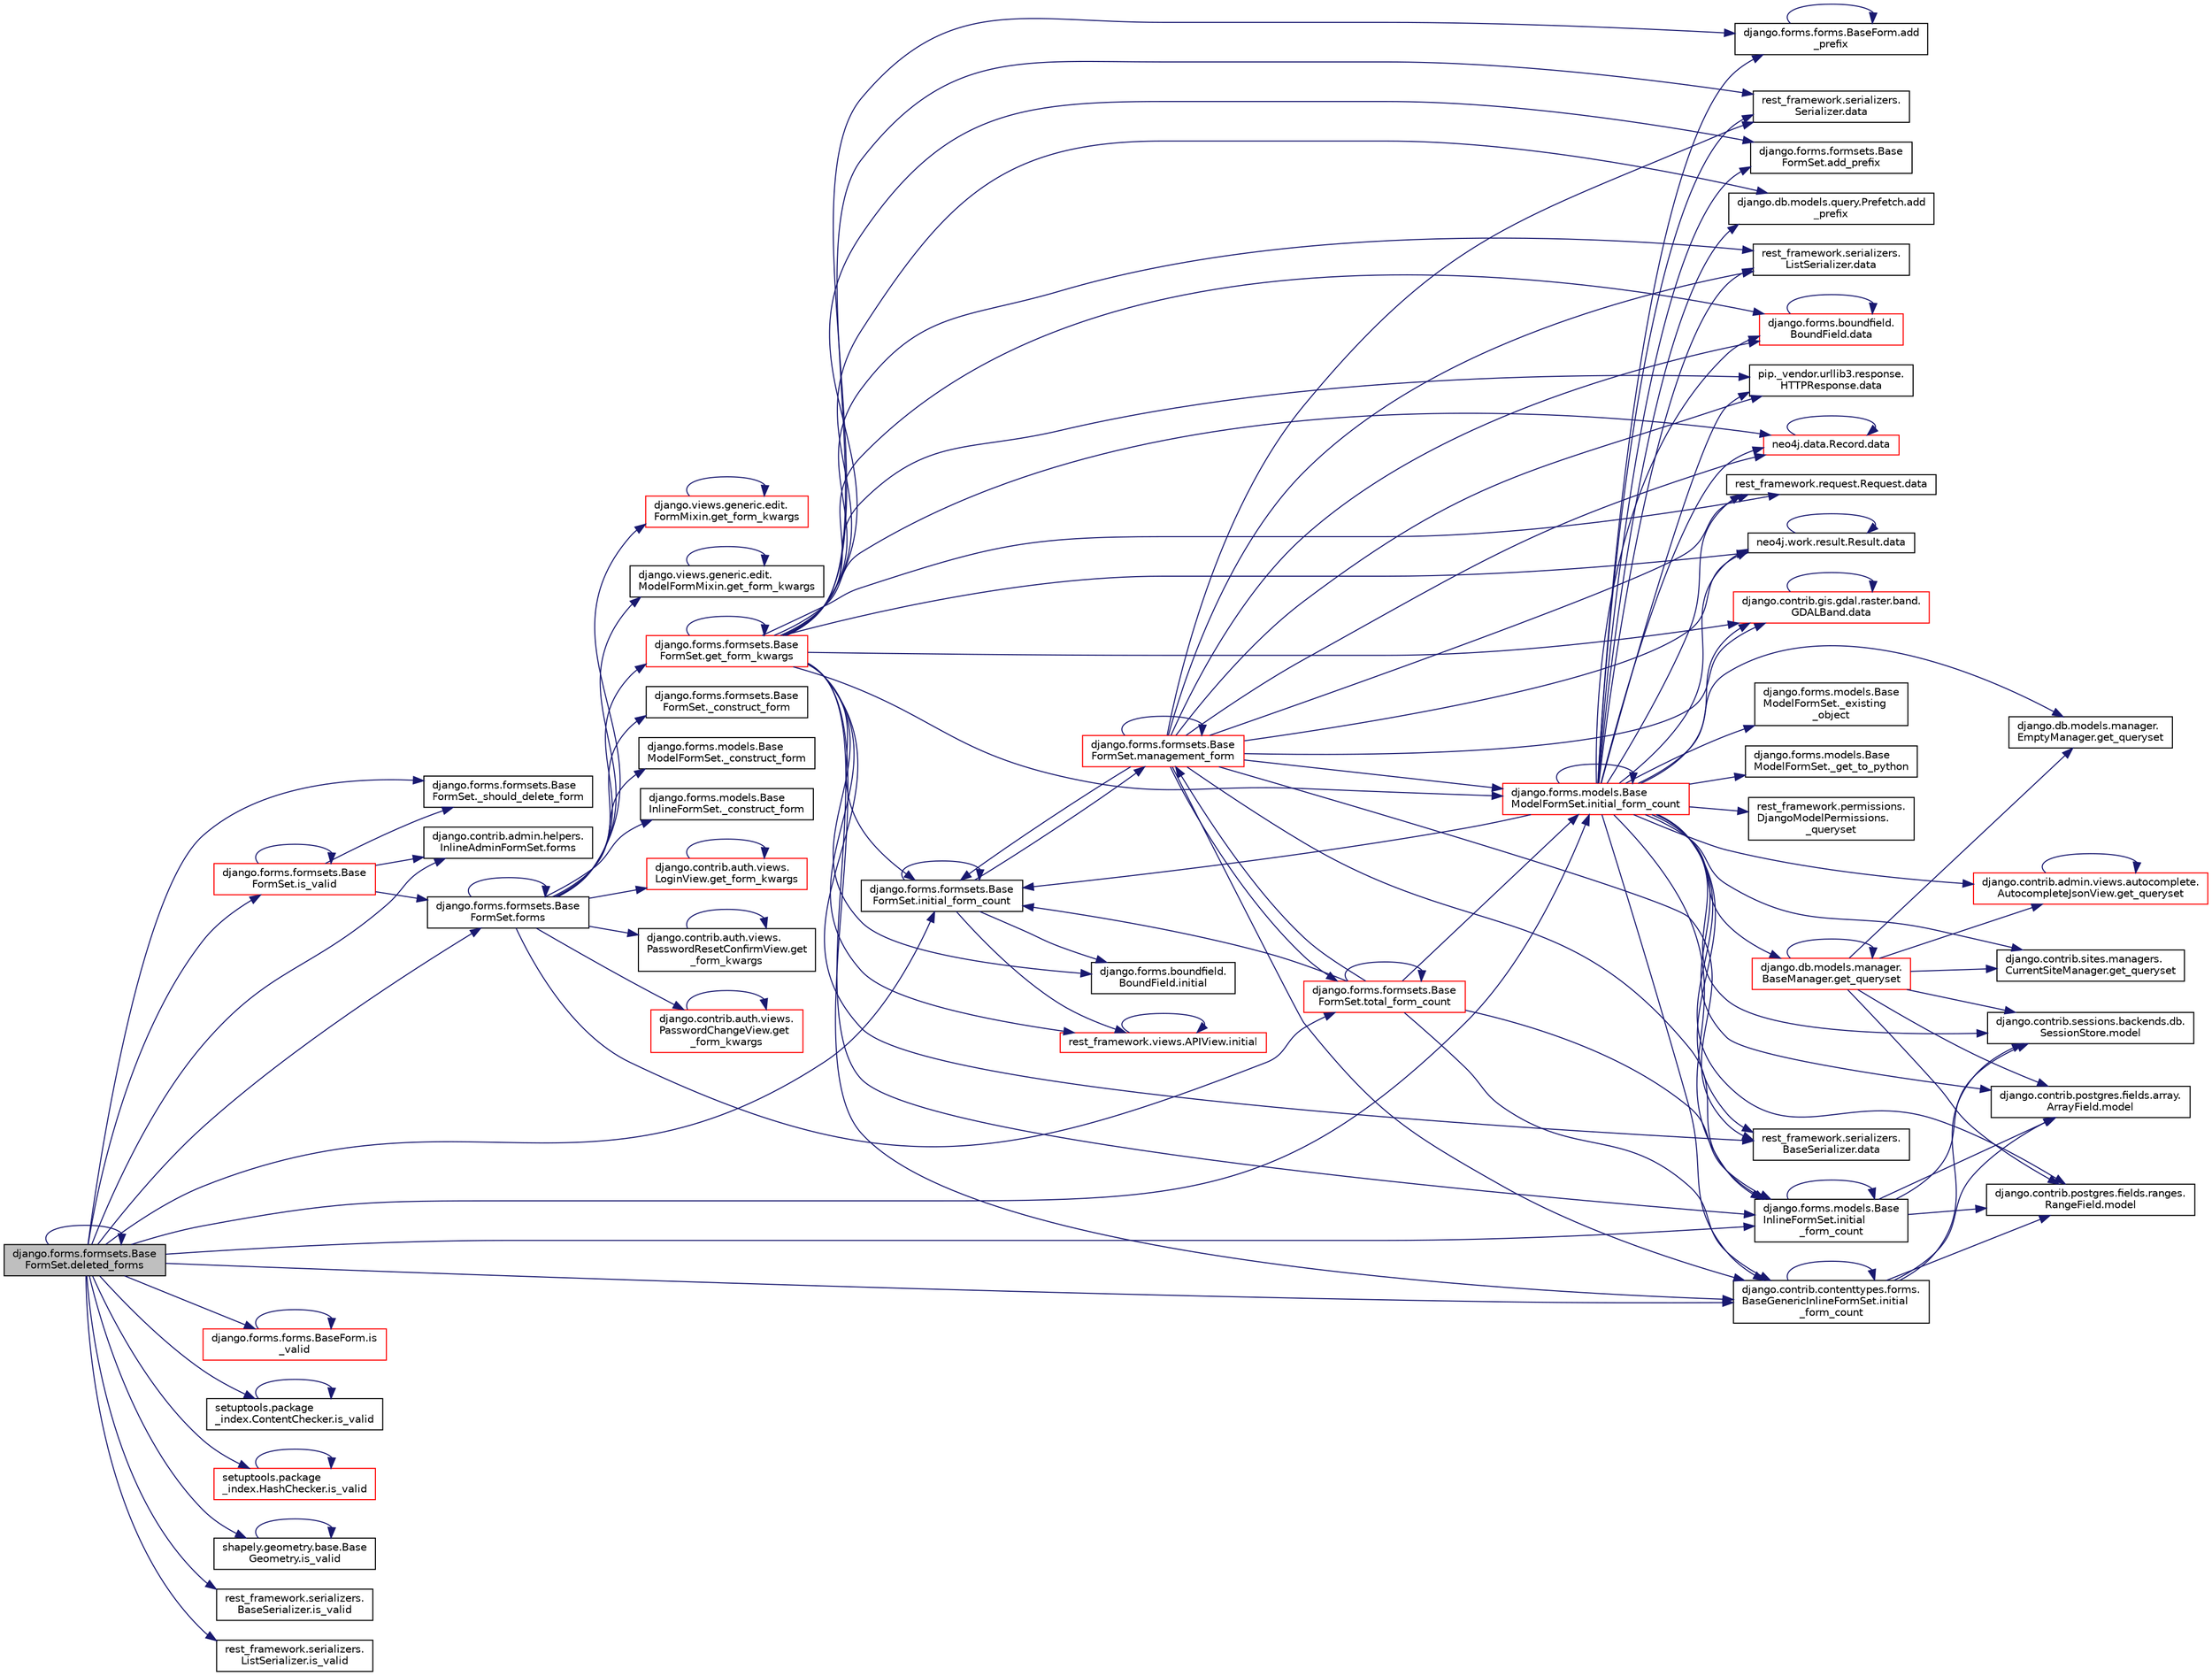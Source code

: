 digraph "django.forms.formsets.BaseFormSet.deleted_forms"
{
 // LATEX_PDF_SIZE
  edge [fontname="Helvetica",fontsize="10",labelfontname="Helvetica",labelfontsize="10"];
  node [fontname="Helvetica",fontsize="10",shape=record];
  rankdir="LR";
  Node1 [label="django.forms.formsets.Base\lFormSet.deleted_forms",height=0.2,width=0.4,color="black", fillcolor="grey75", style="filled", fontcolor="black",tooltip=" "];
  Node1 -> Node2 [color="midnightblue",fontsize="10",style="solid",fontname="Helvetica"];
  Node2 [label="django.forms.formsets.Base\lFormSet._should_delete_form",height=0.2,width=0.4,color="black", fillcolor="white", style="filled",URL="$d5/d7f/classdjango_1_1forms_1_1formsets_1_1_base_form_set.html#a8e94acb5fbe9adecf683e130c9295636",tooltip=" "];
  Node1 -> Node1 [color="midnightblue",fontsize="10",style="solid",fontname="Helvetica"];
  Node1 -> Node3 [color="midnightblue",fontsize="10",style="solid",fontname="Helvetica"];
  Node3 [label="django.contrib.admin.helpers.\lInlineAdminFormSet.forms",height=0.2,width=0.4,color="black", fillcolor="white", style="filled",URL="$db/d43/classdjango_1_1contrib_1_1admin_1_1helpers_1_1_inline_admin_form_set.html#a5f7dea78364630b55ad61ef019a34edc",tooltip=" "];
  Node1 -> Node4 [color="midnightblue",fontsize="10",style="solid",fontname="Helvetica"];
  Node4 [label="django.forms.formsets.Base\lFormSet.forms",height=0.2,width=0.4,color="black", fillcolor="white", style="filled",URL="$d5/d7f/classdjango_1_1forms_1_1formsets_1_1_base_form_set.html#a70cad149ce8de04397ad6b31f5f5497c",tooltip=" "];
  Node4 -> Node5 [color="midnightblue",fontsize="10",style="solid",fontname="Helvetica"];
  Node5 [label="django.forms.formsets.Base\lFormSet._construct_form",height=0.2,width=0.4,color="black", fillcolor="white", style="filled",URL="$d5/d7f/classdjango_1_1forms_1_1formsets_1_1_base_form_set.html#a77fbc0c9ae5a83ab728e709a4a313aa3",tooltip=" "];
  Node4 -> Node6 [color="midnightblue",fontsize="10",style="solid",fontname="Helvetica"];
  Node6 [label="django.forms.models.Base\lModelFormSet._construct_form",height=0.2,width=0.4,color="black", fillcolor="white", style="filled",URL="$d5/d31/classdjango_1_1forms_1_1models_1_1_base_model_form_set.html#a348b1ad9e9d4d35cd051b1eac28dab3f",tooltip=" "];
  Node4 -> Node7 [color="midnightblue",fontsize="10",style="solid",fontname="Helvetica"];
  Node7 [label="django.forms.models.Base\lInlineFormSet._construct_form",height=0.2,width=0.4,color="black", fillcolor="white", style="filled",URL="$d9/d21/classdjango_1_1forms_1_1models_1_1_base_inline_form_set.html#ae1b546b2614e92192a5f7777f8846c9d",tooltip=" "];
  Node4 -> Node4 [color="midnightblue",fontsize="10",style="solid",fontname="Helvetica"];
  Node4 -> Node8 [color="midnightblue",fontsize="10",style="solid",fontname="Helvetica"];
  Node8 [label="django.contrib.auth.views.\lLoginView.get_form_kwargs",height=0.2,width=0.4,color="red", fillcolor="white", style="filled",URL="$dd/d60/classdjango_1_1contrib_1_1auth_1_1views_1_1_login_view.html#acfe4d8339fbf103b4d0a3ab00ca515cb",tooltip=" "];
  Node8 -> Node8 [color="midnightblue",fontsize="10",style="solid",fontname="Helvetica"];
  Node4 -> Node756 [color="midnightblue",fontsize="10",style="solid",fontname="Helvetica"];
  Node756 [label="django.contrib.auth.views.\lPasswordResetConfirmView.get\l_form_kwargs",height=0.2,width=0.4,color="black", fillcolor="white", style="filled",URL="$da/d2d/classdjango_1_1contrib_1_1auth_1_1views_1_1_password_reset_confirm_view.html#a98c2c808d29b0e81720825d01c0d0de3",tooltip=" "];
  Node756 -> Node756 [color="midnightblue",fontsize="10",style="solid",fontname="Helvetica"];
  Node4 -> Node757 [color="midnightblue",fontsize="10",style="solid",fontname="Helvetica"];
  Node757 [label="django.contrib.auth.views.\lPasswordChangeView.get\l_form_kwargs",height=0.2,width=0.4,color="red", fillcolor="white", style="filled",URL="$d6/de8/classdjango_1_1contrib_1_1auth_1_1views_1_1_password_change_view.html#a819ee3cbfcf3ce40a8a1aa66bef97850",tooltip=" "];
  Node757 -> Node757 [color="midnightblue",fontsize="10",style="solid",fontname="Helvetica"];
  Node4 -> Node758 [color="midnightblue",fontsize="10",style="solid",fontname="Helvetica"];
  Node758 [label="django.views.generic.edit.\lFormMixin.get_form_kwargs",height=0.2,width=0.4,color="red", fillcolor="white", style="filled",URL="$df/d6a/classdjango_1_1views_1_1generic_1_1edit_1_1_form_mixin.html#a39553a35fb3f5f55c90d9f6355a57b78",tooltip=" "];
  Node758 -> Node758 [color="midnightblue",fontsize="10",style="solid",fontname="Helvetica"];
  Node4 -> Node786 [color="midnightblue",fontsize="10",style="solid",fontname="Helvetica"];
  Node786 [label="django.views.generic.edit.\lModelFormMixin.get_form_kwargs",height=0.2,width=0.4,color="black", fillcolor="white", style="filled",URL="$d9/de4/classdjango_1_1views_1_1generic_1_1edit_1_1_model_form_mixin.html#acb84732059397043dfe04440b12ac05b",tooltip=" "];
  Node786 -> Node786 [color="midnightblue",fontsize="10",style="solid",fontname="Helvetica"];
  Node4 -> Node787 [color="midnightblue",fontsize="10",style="solid",fontname="Helvetica"];
  Node787 [label="django.forms.formsets.Base\lFormSet.get_form_kwargs",height=0.2,width=0.4,color="red", fillcolor="white", style="filled",URL="$d5/d7f/classdjango_1_1forms_1_1formsets_1_1_base_form_set.html#a88de5b295c9504269cae259b3bcefc93",tooltip=" "];
  Node787 -> Node839 [color="midnightblue",fontsize="10",style="solid",fontname="Helvetica"];
  Node839 [label="django.forms.forms.BaseForm.add\l_prefix",height=0.2,width=0.4,color="black", fillcolor="white", style="filled",URL="$d8/d44/classdjango_1_1forms_1_1forms_1_1_base_form.html#a1675d80825ffda150c10bb5d395a7533",tooltip=" "];
  Node839 -> Node839 [color="midnightblue",fontsize="10",style="solid",fontname="Helvetica"];
  Node787 -> Node840 [color="midnightblue",fontsize="10",style="solid",fontname="Helvetica"];
  Node840 [label="django.forms.formsets.Base\lFormSet.add_prefix",height=0.2,width=0.4,color="black", fillcolor="white", style="filled",URL="$d5/d7f/classdjango_1_1forms_1_1formsets_1_1_base_form_set.html#ab7c9950ee4e47460bda858b3cac9032e",tooltip=" "];
  Node787 -> Node841 [color="midnightblue",fontsize="10",style="solid",fontname="Helvetica"];
  Node841 [label="django.db.models.query.Prefetch.add\l_prefix",height=0.2,width=0.4,color="black", fillcolor="white", style="filled",URL="$d0/dbb/classdjango_1_1db_1_1models_1_1query_1_1_prefetch.html#a941eb118060011d33399f408d2ef3dfa",tooltip=" "];
  Node787 -> Node828 [color="midnightblue",fontsize="10",style="solid",fontname="Helvetica"];
  Node828 [label="django.forms.boundfield.\lBoundField.data",height=0.2,width=0.4,color="red", fillcolor="white", style="filled",URL="$da/d92/classdjango_1_1forms_1_1boundfield_1_1_bound_field.html#ab171a7cf1b7f223c5a378a8a216c665d",tooltip=" "];
  Node828 -> Node828 [color="midnightblue",fontsize="10",style="solid",fontname="Helvetica"];
  Node787 -> Node831 [color="midnightblue",fontsize="10",style="solid",fontname="Helvetica"];
  Node831 [label="pip._vendor.urllib3.response.\lHTTPResponse.data",height=0.2,width=0.4,color="black", fillcolor="white", style="filled",URL="$dd/d5a/classpip_1_1__vendor_1_1urllib3_1_1response_1_1_h_t_t_p_response.html#a6e7ac6d6d58cacbce67ec13daeedeb7c",tooltip=" "];
  Node787 -> Node835 [color="midnightblue",fontsize="10",style="solid",fontname="Helvetica"];
  Node835 [label="rest_framework.serializers.\lListSerializer.data",height=0.2,width=0.4,color="black", fillcolor="white", style="filled",URL="$d9/dee/classrest__framework_1_1serializers_1_1_list_serializer.html#a98b5c9f9dc18b200355dfed8df68dd19",tooltip=" "];
  Node787 -> Node829 [color="midnightblue",fontsize="10",style="solid",fontname="Helvetica"];
  Node829 [label="neo4j.data.Record.data",height=0.2,width=0.4,color="red", fillcolor="white", style="filled",URL="$d8/da3/classneo4j_1_1data_1_1_record.html#a24123084c9f60275847a4509076677bf",tooltip=" "];
  Node829 -> Node829 [color="midnightblue",fontsize="10",style="solid",fontname="Helvetica"];
  Node787 -> Node832 [color="midnightblue",fontsize="10",style="solid",fontname="Helvetica"];
  Node832 [label="rest_framework.request.Request.data",height=0.2,width=0.4,color="black", fillcolor="white", style="filled",URL="$d9/d48/classrest__framework_1_1request_1_1_request.html#ae246e53ff4ce6ec7367efa833ac43eb7",tooltip=" "];
  Node787 -> Node830 [color="midnightblue",fontsize="10",style="solid",fontname="Helvetica"];
  Node830 [label="neo4j.work.result.Result.data",height=0.2,width=0.4,color="black", fillcolor="white", style="filled",URL="$d6/d93/classneo4j_1_1work_1_1result_1_1_result.html#a91a9d95693baed609c832d2306811873",tooltip=" "];
  Node830 -> Node830 [color="midnightblue",fontsize="10",style="solid",fontname="Helvetica"];
  Node787 -> Node816 [color="midnightblue",fontsize="10",style="solid",fontname="Helvetica"];
  Node816 [label="django.contrib.gis.gdal.raster.band.\lGDALBand.data",height=0.2,width=0.4,color="red", fillcolor="white", style="filled",URL="$d5/d4d/classdjango_1_1contrib_1_1gis_1_1gdal_1_1raster_1_1band_1_1_g_d_a_l_band.html#ab034c17962c340c65434561c57451461",tooltip=" "];
  Node816 -> Node816 [color="midnightblue",fontsize="10",style="solid",fontname="Helvetica"];
  Node787 -> Node833 [color="midnightblue",fontsize="10",style="solid",fontname="Helvetica"];
  Node833 [label="rest_framework.serializers.\lBaseSerializer.data",height=0.2,width=0.4,color="black", fillcolor="white", style="filled",URL="$d9/de7/classrest__framework_1_1serializers_1_1_base_serializer.html#ab8e2dde5ecf9c3cc38be55e4b92f7fae",tooltip=" "];
  Node787 -> Node834 [color="midnightblue",fontsize="10",style="solid",fontname="Helvetica"];
  Node834 [label="rest_framework.serializers.\lSerializer.data",height=0.2,width=0.4,color="black", fillcolor="white", style="filled",URL="$de/daf/classrest__framework_1_1serializers_1_1_serializer.html#a028ae12666279b96942ec52c9e0bfb70",tooltip=" "];
  Node787 -> Node787 [color="midnightblue",fontsize="10",style="solid",fontname="Helvetica"];
  Node787 -> Node760 [color="midnightblue",fontsize="10",style="solid",fontname="Helvetica"];
  Node760 [label="django.forms.boundfield.\lBoundField.initial",height=0.2,width=0.4,color="black", fillcolor="white", style="filled",URL="$da/d92/classdjango_1_1forms_1_1boundfield_1_1_bound_field.html#a9b4e04b5d7b926365bbda9f1fe3453f5",tooltip=" "];
  Node787 -> Node761 [color="midnightblue",fontsize="10",style="solid",fontname="Helvetica"];
  Node761 [label="rest_framework.views.APIView.initial",height=0.2,width=0.4,color="red", fillcolor="white", style="filled",URL="$d3/d7d/classrest__framework_1_1views_1_1_a_p_i_view.html#a170de3ffed1bcb6ad4859df45549eee8",tooltip=" "];
  Node761 -> Node761 [color="midnightblue",fontsize="10",style="solid",fontname="Helvetica"];
  Node787 -> Node812 [color="midnightblue",fontsize="10",style="solid",fontname="Helvetica"];
  Node812 [label="django.contrib.contenttypes.forms.\lBaseGenericInlineFormSet.initial\l_form_count",height=0.2,width=0.4,color="black", fillcolor="white", style="filled",URL="$d5/ded/classdjango_1_1contrib_1_1contenttypes_1_1forms_1_1_base_generic_inline_form_set.html#ac3f6ce4eb97005dc1f89a2a478e321ea",tooltip=" "];
  Node812 -> Node812 [color="midnightblue",fontsize="10",style="solid",fontname="Helvetica"];
  Node812 -> Node266 [color="midnightblue",fontsize="10",style="solid",fontname="Helvetica"];
  Node266 [label="django.contrib.postgres.fields.array.\lArrayField.model",height=0.2,width=0.4,color="black", fillcolor="white", style="filled",URL="$dc/ddf/classdjango_1_1contrib_1_1postgres_1_1fields_1_1array_1_1_array_field.html#a43ec884d709f829e50c6881dc369ce94",tooltip=" "];
  Node812 -> Node267 [color="midnightblue",fontsize="10",style="solid",fontname="Helvetica"];
  Node267 [label="django.contrib.postgres.fields.ranges.\lRangeField.model",height=0.2,width=0.4,color="black", fillcolor="white", style="filled",URL="$d5/d99/classdjango_1_1contrib_1_1postgres_1_1fields_1_1ranges_1_1_range_field.html#a5f5cfd6917f141914484d606279cf20a",tooltip=" "];
  Node812 -> Node268 [color="midnightblue",fontsize="10",style="solid",fontname="Helvetica"];
  Node268 [label="django.contrib.sessions.backends.db.\lSessionStore.model",height=0.2,width=0.4,color="black", fillcolor="white", style="filled",URL="$d2/d1a/classdjango_1_1contrib_1_1sessions_1_1backends_1_1db_1_1_session_store.html#a9b2f42869f296eab5fab4dd5867285df",tooltip=" "];
  Node787 -> Node813 [color="midnightblue",fontsize="10",style="solid",fontname="Helvetica"];
  Node813 [label="django.forms.formsets.Base\lFormSet.initial_form_count",height=0.2,width=0.4,color="black", fillcolor="white", style="filled",URL="$d5/d7f/classdjango_1_1forms_1_1formsets_1_1_base_form_set.html#a793420ef47cc932007c942f506a6be84",tooltip=" "];
  Node813 -> Node760 [color="midnightblue",fontsize="10",style="solid",fontname="Helvetica"];
  Node813 -> Node761 [color="midnightblue",fontsize="10",style="solid",fontname="Helvetica"];
  Node813 -> Node813 [color="midnightblue",fontsize="10",style="solid",fontname="Helvetica"];
  Node813 -> Node814 [color="midnightblue",fontsize="10",style="solid",fontname="Helvetica"];
  Node814 [label="django.forms.formsets.Base\lFormSet.management_form",height=0.2,width=0.4,color="red", fillcolor="white", style="filled",URL="$d5/d7f/classdjango_1_1forms_1_1formsets_1_1_base_form_set.html#abea17bdc7dd08b469d9e14688384330e",tooltip=" "];
  Node814 -> Node816 [color="midnightblue",fontsize="10",style="solid",fontname="Helvetica"];
  Node814 -> Node828 [color="midnightblue",fontsize="10",style="solid",fontname="Helvetica"];
  Node814 -> Node829 [color="midnightblue",fontsize="10",style="solid",fontname="Helvetica"];
  Node814 -> Node830 [color="midnightblue",fontsize="10",style="solid",fontname="Helvetica"];
  Node814 -> Node831 [color="midnightblue",fontsize="10",style="solid",fontname="Helvetica"];
  Node814 -> Node832 [color="midnightblue",fontsize="10",style="solid",fontname="Helvetica"];
  Node814 -> Node833 [color="midnightblue",fontsize="10",style="solid",fontname="Helvetica"];
  Node814 -> Node834 [color="midnightblue",fontsize="10",style="solid",fontname="Helvetica"];
  Node814 -> Node835 [color="midnightblue",fontsize="10",style="solid",fontname="Helvetica"];
  Node814 -> Node812 [color="midnightblue",fontsize="10",style="solid",fontname="Helvetica"];
  Node814 -> Node813 [color="midnightblue",fontsize="10",style="solid",fontname="Helvetica"];
  Node814 -> Node836 [color="midnightblue",fontsize="10",style="solid",fontname="Helvetica"];
  Node836 [label="django.forms.models.Base\lModelFormSet.initial_form_count",height=0.2,width=0.4,color="red", fillcolor="white", style="filled",URL="$d5/d31/classdjango_1_1forms_1_1models_1_1_base_model_form_set.html#a6a15e7dc230a83274059086c7297b540",tooltip=" "];
  Node836 -> Node837 [color="midnightblue",fontsize="10",style="solid",fontname="Helvetica"];
  Node837 [label="django.forms.models.Base\lModelFormSet._existing\l_object",height=0.2,width=0.4,color="black", fillcolor="white", style="filled",URL="$d5/d31/classdjango_1_1forms_1_1models_1_1_base_model_form_set.html#af66c53d15a3cfc99aad81688ccd9897e",tooltip=" "];
  Node836 -> Node838 [color="midnightblue",fontsize="10",style="solid",fontname="Helvetica"];
  Node838 [label="django.forms.models.Base\lModelFormSet._get_to_python",height=0.2,width=0.4,color="black", fillcolor="white", style="filled",URL="$d5/d31/classdjango_1_1forms_1_1models_1_1_base_model_form_set.html#a6b4bdc48ea07839be6ddec62965efb49",tooltip=" "];
  Node836 -> Node478 [color="midnightblue",fontsize="10",style="solid",fontname="Helvetica"];
  Node478 [label="rest_framework.permissions.\lDjangoModelPermissions.\l_queryset",height=0.2,width=0.4,color="black", fillcolor="white", style="filled",URL="$da/dc8/classrest__framework_1_1permissions_1_1_django_model_permissions.html#aee58e34660d01929a72e1c2d65b8a10a",tooltip=" "];
  Node836 -> Node839 [color="midnightblue",fontsize="10",style="solid",fontname="Helvetica"];
  Node836 -> Node840 [color="midnightblue",fontsize="10",style="solid",fontname="Helvetica"];
  Node836 -> Node841 [color="midnightblue",fontsize="10",style="solid",fontname="Helvetica"];
  Node836 -> Node828 [color="midnightblue",fontsize="10",style="solid",fontname="Helvetica"];
  Node836 -> Node816 [color="midnightblue",fontsize="10",style="solid",fontname="Helvetica"];
  Node836 -> Node829 [color="midnightblue",fontsize="10",style="solid",fontname="Helvetica"];
  Node836 -> Node835 [color="midnightblue",fontsize="10",style="solid",fontname="Helvetica"];
  Node836 -> Node830 [color="midnightblue",fontsize="10",style="solid",fontname="Helvetica"];
  Node836 -> Node831 [color="midnightblue",fontsize="10",style="solid",fontname="Helvetica"];
  Node836 -> Node832 [color="midnightblue",fontsize="10",style="solid",fontname="Helvetica"];
  Node836 -> Node833 [color="midnightblue",fontsize="10",style="solid",fontname="Helvetica"];
  Node836 -> Node834 [color="midnightblue",fontsize="10",style="solid",fontname="Helvetica"];
  Node836 -> Node717 [color="midnightblue",fontsize="10",style="solid",fontname="Helvetica"];
  Node717 [label="django.contrib.admin.views.autocomplete.\lAutocompleteJsonView.get_queryset",height=0.2,width=0.4,color="red", fillcolor="white", style="filled",URL="$d5/d24/classdjango_1_1contrib_1_1admin_1_1views_1_1autocomplete_1_1_autocomplete_json_view.html#aeba422d947101bce361f0fd32ff7d4d4",tooltip=" "];
  Node717 -> Node717 [color="midnightblue",fontsize="10",style="solid",fontname="Helvetica"];
  Node836 -> Node718 [color="midnightblue",fontsize="10",style="solid",fontname="Helvetica"];
  Node718 [label="django.contrib.sites.managers.\lCurrentSiteManager.get_queryset",height=0.2,width=0.4,color="black", fillcolor="white", style="filled",URL="$dd/d05/classdjango_1_1contrib_1_1sites_1_1managers_1_1_current_site_manager.html#a62f5f3f9f1b932f3bcd36601d46e7509",tooltip=" "];
  Node836 -> Node719 [color="midnightblue",fontsize="10",style="solid",fontname="Helvetica"];
  Node719 [label="django.db.models.manager.\lBaseManager.get_queryset",height=0.2,width=0.4,color="red", fillcolor="white", style="filled",URL="$d1/d1c/classdjango_1_1db_1_1models_1_1manager_1_1_base_manager.html#af0391e929a911c2647412e6e030c28e8",tooltip="PROXIES TO QUERYSET #."];
  Node719 -> Node717 [color="midnightblue",fontsize="10",style="solid",fontname="Helvetica"];
  Node719 -> Node718 [color="midnightblue",fontsize="10",style="solid",fontname="Helvetica"];
  Node719 -> Node719 [color="midnightblue",fontsize="10",style="solid",fontname="Helvetica"];
  Node719 -> Node720 [color="midnightblue",fontsize="10",style="solid",fontname="Helvetica"];
  Node720 [label="django.db.models.manager.\lEmptyManager.get_queryset",height=0.2,width=0.4,color="black", fillcolor="white", style="filled",URL="$d6/da8/classdjango_1_1db_1_1models_1_1manager_1_1_empty_manager.html#a0a5e7cb6efe5e4cb3b15779cf64d1537",tooltip=" "];
  Node719 -> Node266 [color="midnightblue",fontsize="10",style="solid",fontname="Helvetica"];
  Node719 -> Node267 [color="midnightblue",fontsize="10",style="solid",fontname="Helvetica"];
  Node719 -> Node268 [color="midnightblue",fontsize="10",style="solid",fontname="Helvetica"];
  Node836 -> Node720 [color="midnightblue",fontsize="10",style="solid",fontname="Helvetica"];
  Node836 -> Node812 [color="midnightblue",fontsize="10",style="solid",fontname="Helvetica"];
  Node836 -> Node813 [color="midnightblue",fontsize="10",style="solid",fontname="Helvetica"];
  Node836 -> Node836 [color="midnightblue",fontsize="10",style="solid",fontname="Helvetica"];
  Node836 -> Node842 [color="midnightblue",fontsize="10",style="solid",fontname="Helvetica"];
  Node842 [label="django.forms.models.Base\lInlineFormSet.initial\l_form_count",height=0.2,width=0.4,color="black", fillcolor="white", style="filled",URL="$d9/d21/classdjango_1_1forms_1_1models_1_1_base_inline_form_set.html#ac394f645606f0c6dac5adcfe180e1725",tooltip=" "];
  Node842 -> Node842 [color="midnightblue",fontsize="10",style="solid",fontname="Helvetica"];
  Node842 -> Node266 [color="midnightblue",fontsize="10",style="solid",fontname="Helvetica"];
  Node842 -> Node267 [color="midnightblue",fontsize="10",style="solid",fontname="Helvetica"];
  Node842 -> Node268 [color="midnightblue",fontsize="10",style="solid",fontname="Helvetica"];
  Node836 -> Node266 [color="midnightblue",fontsize="10",style="solid",fontname="Helvetica"];
  Node836 -> Node267 [color="midnightblue",fontsize="10",style="solid",fontname="Helvetica"];
  Node836 -> Node268 [color="midnightblue",fontsize="10",style="solid",fontname="Helvetica"];
  Node814 -> Node842 [color="midnightblue",fontsize="10",style="solid",fontname="Helvetica"];
  Node814 -> Node814 [color="midnightblue",fontsize="10",style="solid",fontname="Helvetica"];
  Node814 -> Node843 [color="midnightblue",fontsize="10",style="solid",fontname="Helvetica"];
  Node843 [label="django.forms.formsets.Base\lFormSet.total_form_count",height=0.2,width=0.4,color="red", fillcolor="white", style="filled",URL="$d5/d7f/classdjango_1_1forms_1_1formsets_1_1_base_form_set.html#a37ab5fcd99e2f3bbd6c74342e08aeaed",tooltip=" "];
  Node843 -> Node812 [color="midnightblue",fontsize="10",style="solid",fontname="Helvetica"];
  Node843 -> Node813 [color="midnightblue",fontsize="10",style="solid",fontname="Helvetica"];
  Node843 -> Node836 [color="midnightblue",fontsize="10",style="solid",fontname="Helvetica"];
  Node843 -> Node842 [color="midnightblue",fontsize="10",style="solid",fontname="Helvetica"];
  Node843 -> Node814 [color="midnightblue",fontsize="10",style="solid",fontname="Helvetica"];
  Node843 -> Node843 [color="midnightblue",fontsize="10",style="solid",fontname="Helvetica"];
  Node787 -> Node836 [color="midnightblue",fontsize="10",style="solid",fontname="Helvetica"];
  Node787 -> Node842 [color="midnightblue",fontsize="10",style="solid",fontname="Helvetica"];
  Node4 -> Node843 [color="midnightblue",fontsize="10",style="solid",fontname="Helvetica"];
  Node1 -> Node812 [color="midnightblue",fontsize="10",style="solid",fontname="Helvetica"];
  Node1 -> Node813 [color="midnightblue",fontsize="10",style="solid",fontname="Helvetica"];
  Node1 -> Node836 [color="midnightblue",fontsize="10",style="solid",fontname="Helvetica"];
  Node1 -> Node842 [color="midnightblue",fontsize="10",style="solid",fontname="Helvetica"];
  Node1 -> Node1085 [color="midnightblue",fontsize="10",style="solid",fontname="Helvetica"];
  Node1085 [label="django.forms.forms.BaseForm.is\l_valid",height=0.2,width=0.4,color="red", fillcolor="white", style="filled",URL="$d8/d44/classdjango_1_1forms_1_1forms_1_1_base_form.html#a372b23ad4096720b6f27077eab1b0b89",tooltip=" "];
  Node1085 -> Node1085 [color="midnightblue",fontsize="10",style="solid",fontname="Helvetica"];
  Node1 -> Node1386 [color="midnightblue",fontsize="10",style="solid",fontname="Helvetica"];
  Node1386 [label="django.forms.formsets.Base\lFormSet.is_valid",height=0.2,width=0.4,color="red", fillcolor="white", style="filled",URL="$d5/d7f/classdjango_1_1forms_1_1formsets_1_1_base_form_set.html#ac556f386c1300678a3d58cbe8e9c7bef",tooltip=" "];
  Node1386 -> Node2 [color="midnightblue",fontsize="10",style="solid",fontname="Helvetica"];
  Node1386 -> Node3 [color="midnightblue",fontsize="10",style="solid",fontname="Helvetica"];
  Node1386 -> Node4 [color="midnightblue",fontsize="10",style="solid",fontname="Helvetica"];
  Node1386 -> Node1386 [color="midnightblue",fontsize="10",style="solid",fontname="Helvetica"];
  Node1 -> Node1413 [color="midnightblue",fontsize="10",style="solid",fontname="Helvetica"];
  Node1413 [label="setuptools.package\l_index.ContentChecker.is_valid",height=0.2,width=0.4,color="black", fillcolor="white", style="filled",URL="$db/d4f/classsetuptools_1_1package__index_1_1_content_checker.html#a981f111f10e8174e1aa6fdc8f7999f26",tooltip=" "];
  Node1413 -> Node1413 [color="midnightblue",fontsize="10",style="solid",fontname="Helvetica"];
  Node1 -> Node1414 [color="midnightblue",fontsize="10",style="solid",fontname="Helvetica"];
  Node1414 [label="setuptools.package\l_index.HashChecker.is_valid",height=0.2,width=0.4,color="red", fillcolor="white", style="filled",URL="$df/d50/classsetuptools_1_1package__index_1_1_hash_checker.html#a6da0aaa415974e755b5eb11ddadf0826",tooltip=" "];
  Node1414 -> Node1414 [color="midnightblue",fontsize="10",style="solid",fontname="Helvetica"];
  Node1 -> Node1416 [color="midnightblue",fontsize="10",style="solid",fontname="Helvetica"];
  Node1416 [label="shapely.geometry.base.Base\lGeometry.is_valid",height=0.2,width=0.4,color="black", fillcolor="white", style="filled",URL="$db/d41/classshapely_1_1geometry_1_1base_1_1_base_geometry.html#ac7a67b03b48bdbcb85400d1643e13a02",tooltip=" "];
  Node1416 -> Node1416 [color="midnightblue",fontsize="10",style="solid",fontname="Helvetica"];
  Node1 -> Node1417 [color="midnightblue",fontsize="10",style="solid",fontname="Helvetica"];
  Node1417 [label="rest_framework.serializers.\lBaseSerializer.is_valid",height=0.2,width=0.4,color="black", fillcolor="white", style="filled",URL="$d9/de7/classrest__framework_1_1serializers_1_1_base_serializer.html#a3919d696204c0a8242591ec8f8851e89",tooltip=" "];
  Node1 -> Node1418 [color="midnightblue",fontsize="10",style="solid",fontname="Helvetica"];
  Node1418 [label="rest_framework.serializers.\lListSerializer.is_valid",height=0.2,width=0.4,color="black", fillcolor="white", style="filled",URL="$d9/dee/classrest__framework_1_1serializers_1_1_list_serializer.html#a34eae1207f848bd87607ce190be60dd5",tooltip=" "];
}
